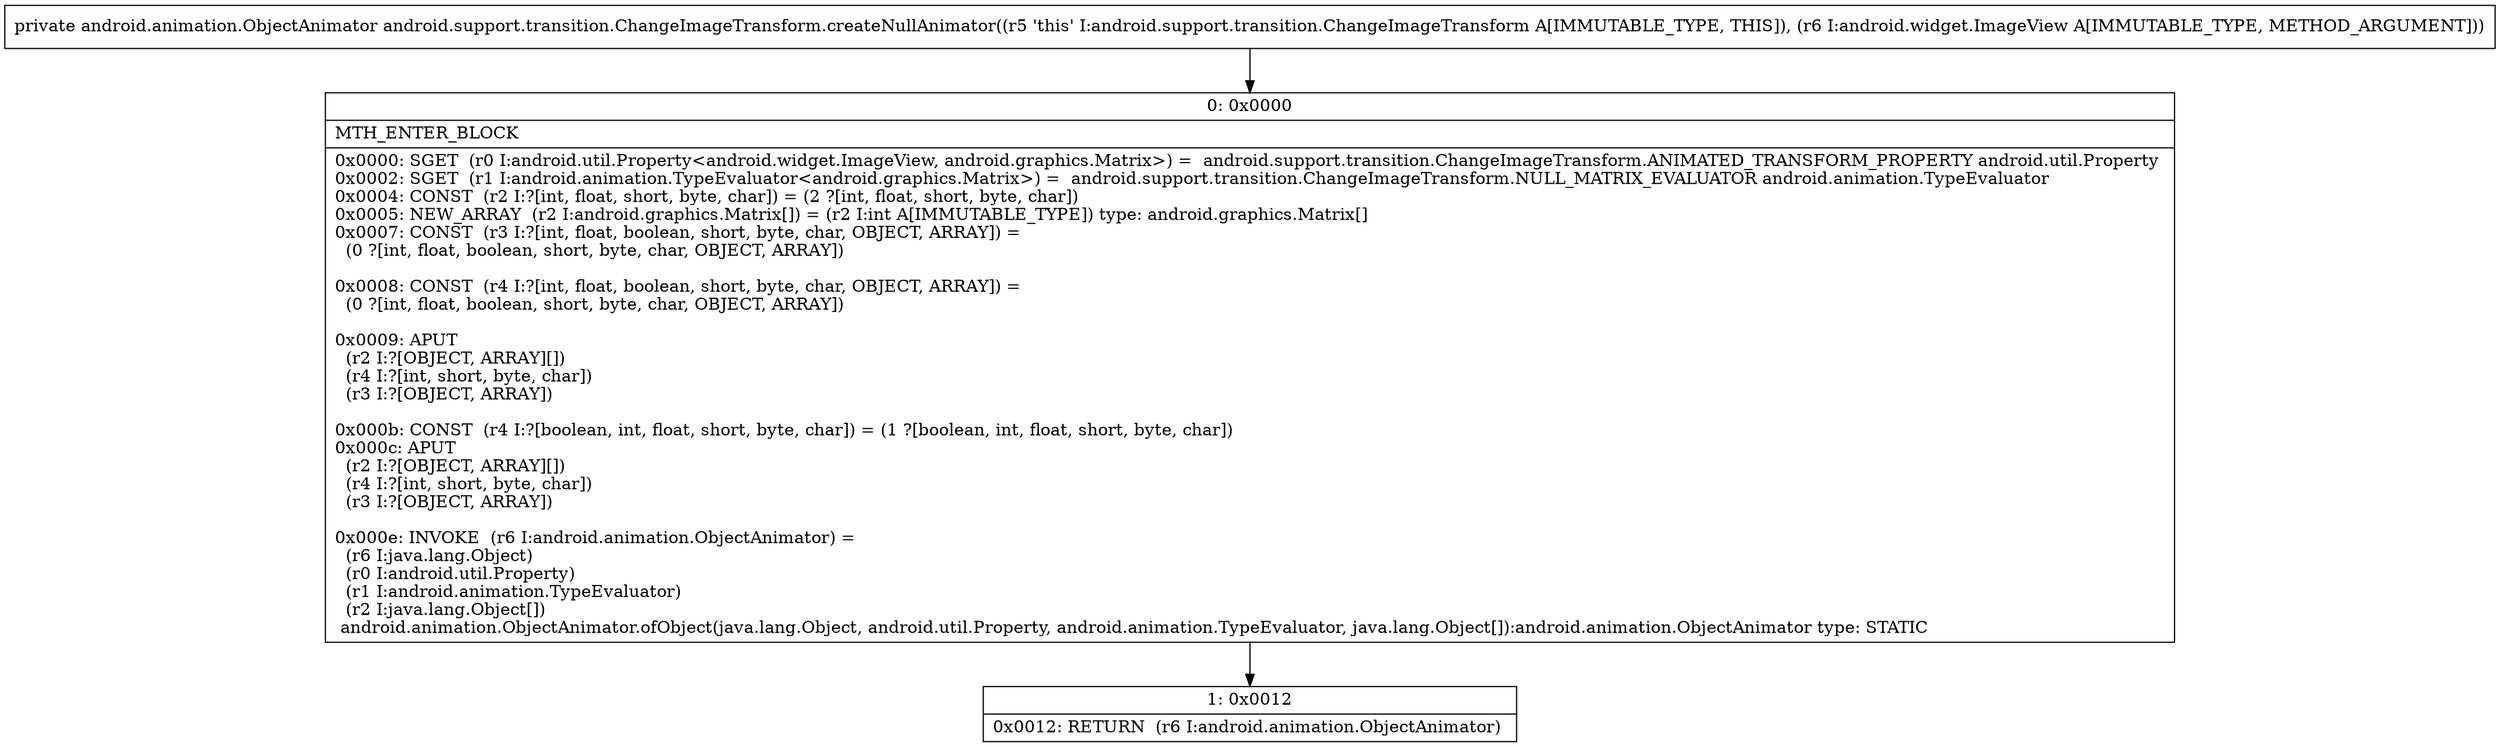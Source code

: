 digraph "CFG forandroid.support.transition.ChangeImageTransform.createNullAnimator(Landroid\/widget\/ImageView;)Landroid\/animation\/ObjectAnimator;" {
Node_0 [shape=record,label="{0\:\ 0x0000|MTH_ENTER_BLOCK\l|0x0000: SGET  (r0 I:android.util.Property\<android.widget.ImageView, android.graphics.Matrix\>) =  android.support.transition.ChangeImageTransform.ANIMATED_TRANSFORM_PROPERTY android.util.Property \l0x0002: SGET  (r1 I:android.animation.TypeEvaluator\<android.graphics.Matrix\>) =  android.support.transition.ChangeImageTransform.NULL_MATRIX_EVALUATOR android.animation.TypeEvaluator \l0x0004: CONST  (r2 I:?[int, float, short, byte, char]) = (2 ?[int, float, short, byte, char]) \l0x0005: NEW_ARRAY  (r2 I:android.graphics.Matrix[]) = (r2 I:int A[IMMUTABLE_TYPE]) type: android.graphics.Matrix[] \l0x0007: CONST  (r3 I:?[int, float, boolean, short, byte, char, OBJECT, ARRAY]) = \l  (0 ?[int, float, boolean, short, byte, char, OBJECT, ARRAY])\l \l0x0008: CONST  (r4 I:?[int, float, boolean, short, byte, char, OBJECT, ARRAY]) = \l  (0 ?[int, float, boolean, short, byte, char, OBJECT, ARRAY])\l \l0x0009: APUT  \l  (r2 I:?[OBJECT, ARRAY][])\l  (r4 I:?[int, short, byte, char])\l  (r3 I:?[OBJECT, ARRAY])\l \l0x000b: CONST  (r4 I:?[boolean, int, float, short, byte, char]) = (1 ?[boolean, int, float, short, byte, char]) \l0x000c: APUT  \l  (r2 I:?[OBJECT, ARRAY][])\l  (r4 I:?[int, short, byte, char])\l  (r3 I:?[OBJECT, ARRAY])\l \l0x000e: INVOKE  (r6 I:android.animation.ObjectAnimator) = \l  (r6 I:java.lang.Object)\l  (r0 I:android.util.Property)\l  (r1 I:android.animation.TypeEvaluator)\l  (r2 I:java.lang.Object[])\l android.animation.ObjectAnimator.ofObject(java.lang.Object, android.util.Property, android.animation.TypeEvaluator, java.lang.Object[]):android.animation.ObjectAnimator type: STATIC \l}"];
Node_1 [shape=record,label="{1\:\ 0x0012|0x0012: RETURN  (r6 I:android.animation.ObjectAnimator) \l}"];
MethodNode[shape=record,label="{private android.animation.ObjectAnimator android.support.transition.ChangeImageTransform.createNullAnimator((r5 'this' I:android.support.transition.ChangeImageTransform A[IMMUTABLE_TYPE, THIS]), (r6 I:android.widget.ImageView A[IMMUTABLE_TYPE, METHOD_ARGUMENT])) }"];
MethodNode -> Node_0;
Node_0 -> Node_1;
}

